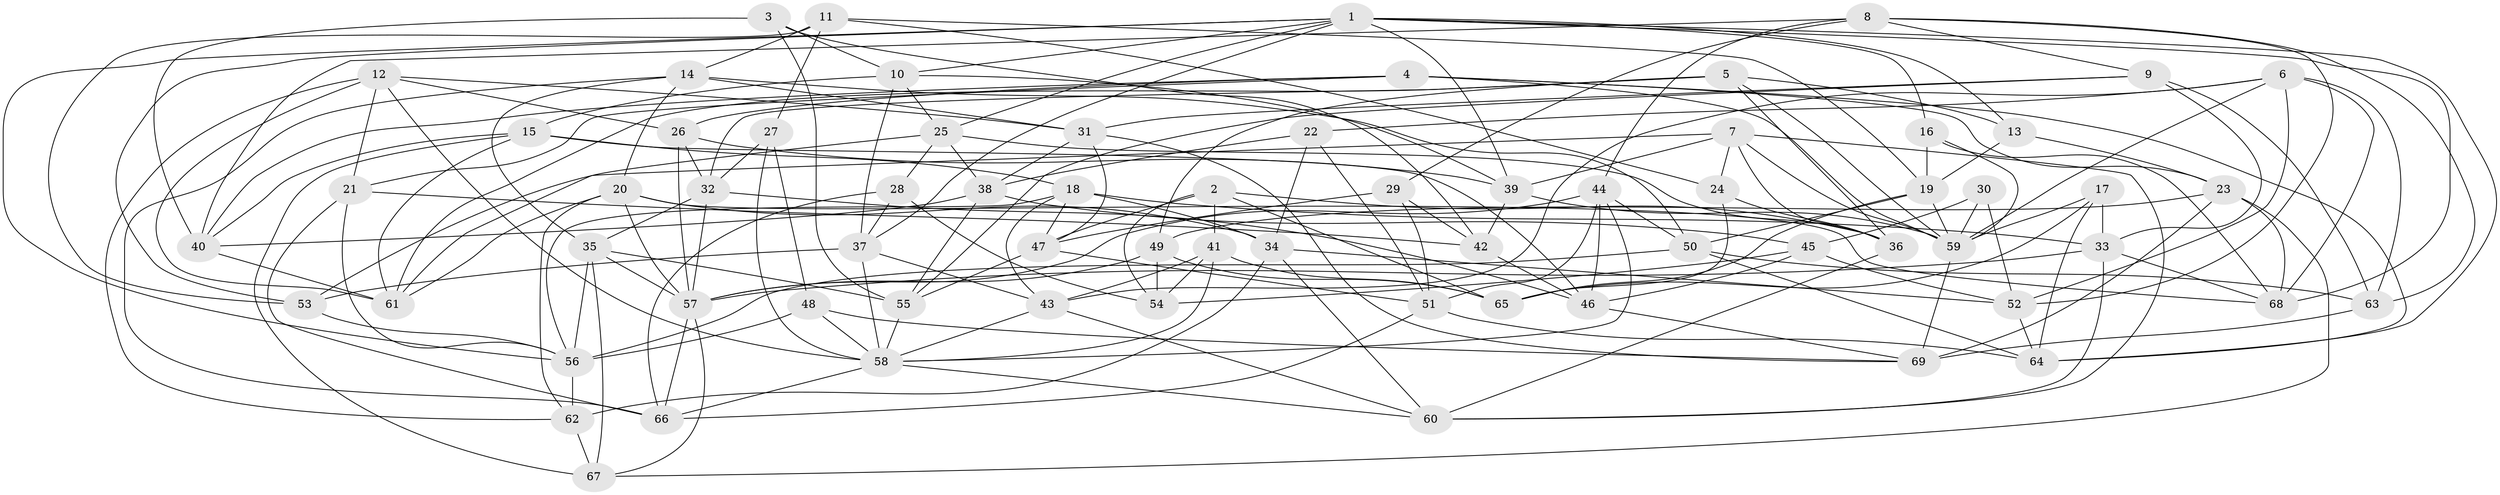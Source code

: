 // original degree distribution, {4: 1.0}
// Generated by graph-tools (version 1.1) at 2025/26/03/09/25 03:26:59]
// undirected, 69 vertices, 197 edges
graph export_dot {
graph [start="1"]
  node [color=gray90,style=filled];
  1;
  2;
  3;
  4;
  5;
  6;
  7;
  8;
  9;
  10;
  11;
  12;
  13;
  14;
  15;
  16;
  17;
  18;
  19;
  20;
  21;
  22;
  23;
  24;
  25;
  26;
  27;
  28;
  29;
  30;
  31;
  32;
  33;
  34;
  35;
  36;
  37;
  38;
  39;
  40;
  41;
  42;
  43;
  44;
  45;
  46;
  47;
  48;
  49;
  50;
  51;
  52;
  53;
  54;
  55;
  56;
  57;
  58;
  59;
  60;
  61;
  62;
  63;
  64;
  65;
  66;
  67;
  68;
  69;
  1 -- 10 [weight=1.0];
  1 -- 13 [weight=1.0];
  1 -- 16 [weight=1.0];
  1 -- 25 [weight=1.0];
  1 -- 37 [weight=1.0];
  1 -- 39 [weight=1.0];
  1 -- 53 [weight=1.0];
  1 -- 56 [weight=1.0];
  1 -- 64 [weight=1.0];
  1 -- 68 [weight=1.0];
  2 -- 36 [weight=1.0];
  2 -- 41 [weight=2.0];
  2 -- 47 [weight=1.0];
  2 -- 54 [weight=1.0];
  2 -- 65 [weight=1.0];
  3 -- 10 [weight=1.0];
  3 -- 40 [weight=1.0];
  3 -- 42 [weight=1.0];
  3 -- 55 [weight=1.0];
  4 -- 21 [weight=1.0];
  4 -- 23 [weight=1.0];
  4 -- 26 [weight=1.0];
  4 -- 40 [weight=1.0];
  4 -- 59 [weight=1.0];
  4 -- 64 [weight=1.0];
  5 -- 13 [weight=1.0];
  5 -- 32 [weight=1.0];
  5 -- 36 [weight=1.0];
  5 -- 49 [weight=1.0];
  5 -- 59 [weight=1.0];
  5 -- 61 [weight=1.0];
  6 -- 22 [weight=1.0];
  6 -- 43 [weight=1.0];
  6 -- 52 [weight=1.0];
  6 -- 59 [weight=1.0];
  6 -- 63 [weight=1.0];
  6 -- 68 [weight=1.0];
  7 -- 24 [weight=1.0];
  7 -- 36 [weight=1.0];
  7 -- 39 [weight=1.0];
  7 -- 53 [weight=1.0];
  7 -- 59 [weight=1.0];
  7 -- 60 [weight=1.0];
  8 -- 9 [weight=1.0];
  8 -- 29 [weight=1.0];
  8 -- 40 [weight=1.0];
  8 -- 44 [weight=1.0];
  8 -- 52 [weight=1.0];
  8 -- 63 [weight=1.0];
  9 -- 31 [weight=1.0];
  9 -- 33 [weight=1.0];
  9 -- 55 [weight=1.0];
  9 -- 63 [weight=2.0];
  10 -- 15 [weight=1.0];
  10 -- 25 [weight=1.0];
  10 -- 37 [weight=1.0];
  10 -- 39 [weight=1.0];
  11 -- 14 [weight=1.0];
  11 -- 19 [weight=1.0];
  11 -- 24 [weight=1.0];
  11 -- 27 [weight=1.0];
  11 -- 53 [weight=2.0];
  12 -- 21 [weight=1.0];
  12 -- 26 [weight=1.0];
  12 -- 31 [weight=1.0];
  12 -- 58 [weight=1.0];
  12 -- 61 [weight=1.0];
  12 -- 62 [weight=1.0];
  13 -- 19 [weight=1.0];
  13 -- 23 [weight=1.0];
  14 -- 20 [weight=1.0];
  14 -- 31 [weight=1.0];
  14 -- 35 [weight=1.0];
  14 -- 50 [weight=1.0];
  14 -- 66 [weight=1.0];
  15 -- 18 [weight=1.0];
  15 -- 40 [weight=1.0];
  15 -- 46 [weight=1.0];
  15 -- 61 [weight=1.0];
  15 -- 67 [weight=1.0];
  16 -- 19 [weight=1.0];
  16 -- 59 [weight=1.0];
  16 -- 68 [weight=1.0];
  17 -- 33 [weight=1.0];
  17 -- 59 [weight=1.0];
  17 -- 64 [weight=1.0];
  17 -- 65 [weight=1.0];
  18 -- 33 [weight=1.0];
  18 -- 34 [weight=1.0];
  18 -- 43 [weight=1.0];
  18 -- 47 [weight=1.0];
  18 -- 56 [weight=1.0];
  19 -- 50 [weight=1.0];
  19 -- 59 [weight=1.0];
  19 -- 65 [weight=1.0];
  20 -- 34 [weight=1.0];
  20 -- 57 [weight=1.0];
  20 -- 61 [weight=1.0];
  20 -- 62 [weight=1.0];
  20 -- 68 [weight=1.0];
  21 -- 42 [weight=2.0];
  21 -- 56 [weight=1.0];
  21 -- 66 [weight=1.0];
  22 -- 34 [weight=1.0];
  22 -- 38 [weight=1.0];
  22 -- 51 [weight=1.0];
  23 -- 49 [weight=1.0];
  23 -- 67 [weight=1.0];
  23 -- 68 [weight=1.0];
  23 -- 69 [weight=1.0];
  24 -- 36 [weight=1.0];
  24 -- 65 [weight=1.0];
  25 -- 28 [weight=1.0];
  25 -- 36 [weight=1.0];
  25 -- 38 [weight=1.0];
  25 -- 61 [weight=1.0];
  26 -- 32 [weight=1.0];
  26 -- 39 [weight=1.0];
  26 -- 57 [weight=2.0];
  27 -- 32 [weight=1.0];
  27 -- 48 [weight=1.0];
  27 -- 58 [weight=1.0];
  28 -- 37 [weight=1.0];
  28 -- 54 [weight=1.0];
  28 -- 66 [weight=1.0];
  29 -- 42 [weight=1.0];
  29 -- 47 [weight=1.0];
  29 -- 51 [weight=1.0];
  30 -- 45 [weight=2.0];
  30 -- 52 [weight=1.0];
  30 -- 59 [weight=1.0];
  31 -- 38 [weight=1.0];
  31 -- 47 [weight=1.0];
  31 -- 69 [weight=1.0];
  32 -- 35 [weight=1.0];
  32 -- 46 [weight=1.0];
  32 -- 57 [weight=1.0];
  33 -- 57 [weight=1.0];
  33 -- 60 [weight=1.0];
  33 -- 68 [weight=1.0];
  34 -- 52 [weight=1.0];
  34 -- 60 [weight=1.0];
  34 -- 62 [weight=1.0];
  35 -- 55 [weight=1.0];
  35 -- 56 [weight=1.0];
  35 -- 57 [weight=1.0];
  35 -- 67 [weight=1.0];
  36 -- 60 [weight=1.0];
  37 -- 43 [weight=1.0];
  37 -- 53 [weight=1.0];
  37 -- 58 [weight=1.0];
  38 -- 40 [weight=1.0];
  38 -- 45 [weight=1.0];
  38 -- 55 [weight=1.0];
  39 -- 42 [weight=1.0];
  39 -- 59 [weight=1.0];
  40 -- 61 [weight=1.0];
  41 -- 43 [weight=1.0];
  41 -- 54 [weight=1.0];
  41 -- 58 [weight=1.0];
  41 -- 65 [weight=1.0];
  42 -- 46 [weight=1.0];
  43 -- 58 [weight=1.0];
  43 -- 60 [weight=1.0];
  44 -- 46 [weight=1.0];
  44 -- 50 [weight=1.0];
  44 -- 51 [weight=1.0];
  44 -- 57 [weight=1.0];
  44 -- 58 [weight=1.0];
  45 -- 46 [weight=1.0];
  45 -- 52 [weight=1.0];
  45 -- 54 [weight=1.0];
  46 -- 69 [weight=1.0];
  47 -- 51 [weight=1.0];
  47 -- 55 [weight=1.0];
  48 -- 56 [weight=3.0];
  48 -- 58 [weight=1.0];
  48 -- 69 [weight=1.0];
  49 -- 54 [weight=2.0];
  49 -- 57 [weight=1.0];
  49 -- 65 [weight=1.0];
  50 -- 56 [weight=1.0];
  50 -- 63 [weight=1.0];
  50 -- 64 [weight=1.0];
  51 -- 64 [weight=1.0];
  51 -- 66 [weight=1.0];
  52 -- 64 [weight=1.0];
  53 -- 56 [weight=1.0];
  55 -- 58 [weight=1.0];
  56 -- 62 [weight=1.0];
  57 -- 66 [weight=1.0];
  57 -- 67 [weight=1.0];
  58 -- 60 [weight=1.0];
  58 -- 66 [weight=1.0];
  59 -- 69 [weight=1.0];
  62 -- 67 [weight=2.0];
  63 -- 69 [weight=1.0];
}
